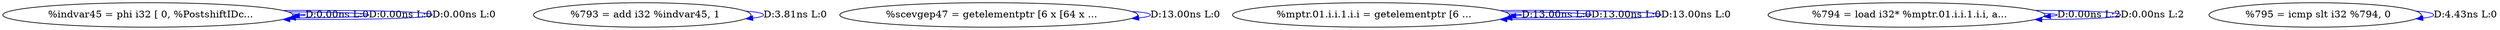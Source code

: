 digraph {
Node0x4198a20[label="  %indvar45 = phi i32 [ 0, %PostshiftIDc..."];
Node0x4198a20 -> Node0x4198a20[label="D:0.00ns L:0",color=blue];
Node0x4198a20 -> Node0x4198a20[label="D:0.00ns L:0",color=blue];
Node0x4198a20 -> Node0x4198a20[label="D:0.00ns L:0",color=blue];
Node0x4198b60[label="  %793 = add i32 %indvar45, 1"];
Node0x4198b60 -> Node0x4198b60[label="D:3.81ns L:0",color=blue];
Node0x4198ca0[label="  %scevgep47 = getelementptr [6 x [64 x ..."];
Node0x4198ca0 -> Node0x4198ca0[label="D:13.00ns L:0",color=blue];
Node0x4198de0[label="  %mptr.01.i.i.1.i.i = getelementptr [6 ..."];
Node0x4198de0 -> Node0x4198de0[label="D:13.00ns L:0",color=blue];
Node0x4198de0 -> Node0x4198de0[label="D:13.00ns L:0",color=blue];
Node0x4198de0 -> Node0x4198de0[label="D:13.00ns L:0",color=blue];
Node0x4198f20[label="  %794 = load i32* %mptr.01.i.i.1.i.i, a..."];
Node0x4198f20 -> Node0x4198f20[label="D:0.00ns L:2",color=blue];
Node0x4198f20 -> Node0x4198f20[label="D:0.00ns L:2",color=blue];
Node0x4199060[label="  %795 = icmp slt i32 %794, 0"];
Node0x4199060 -> Node0x4199060[label="D:4.43ns L:0",color=blue];
}
